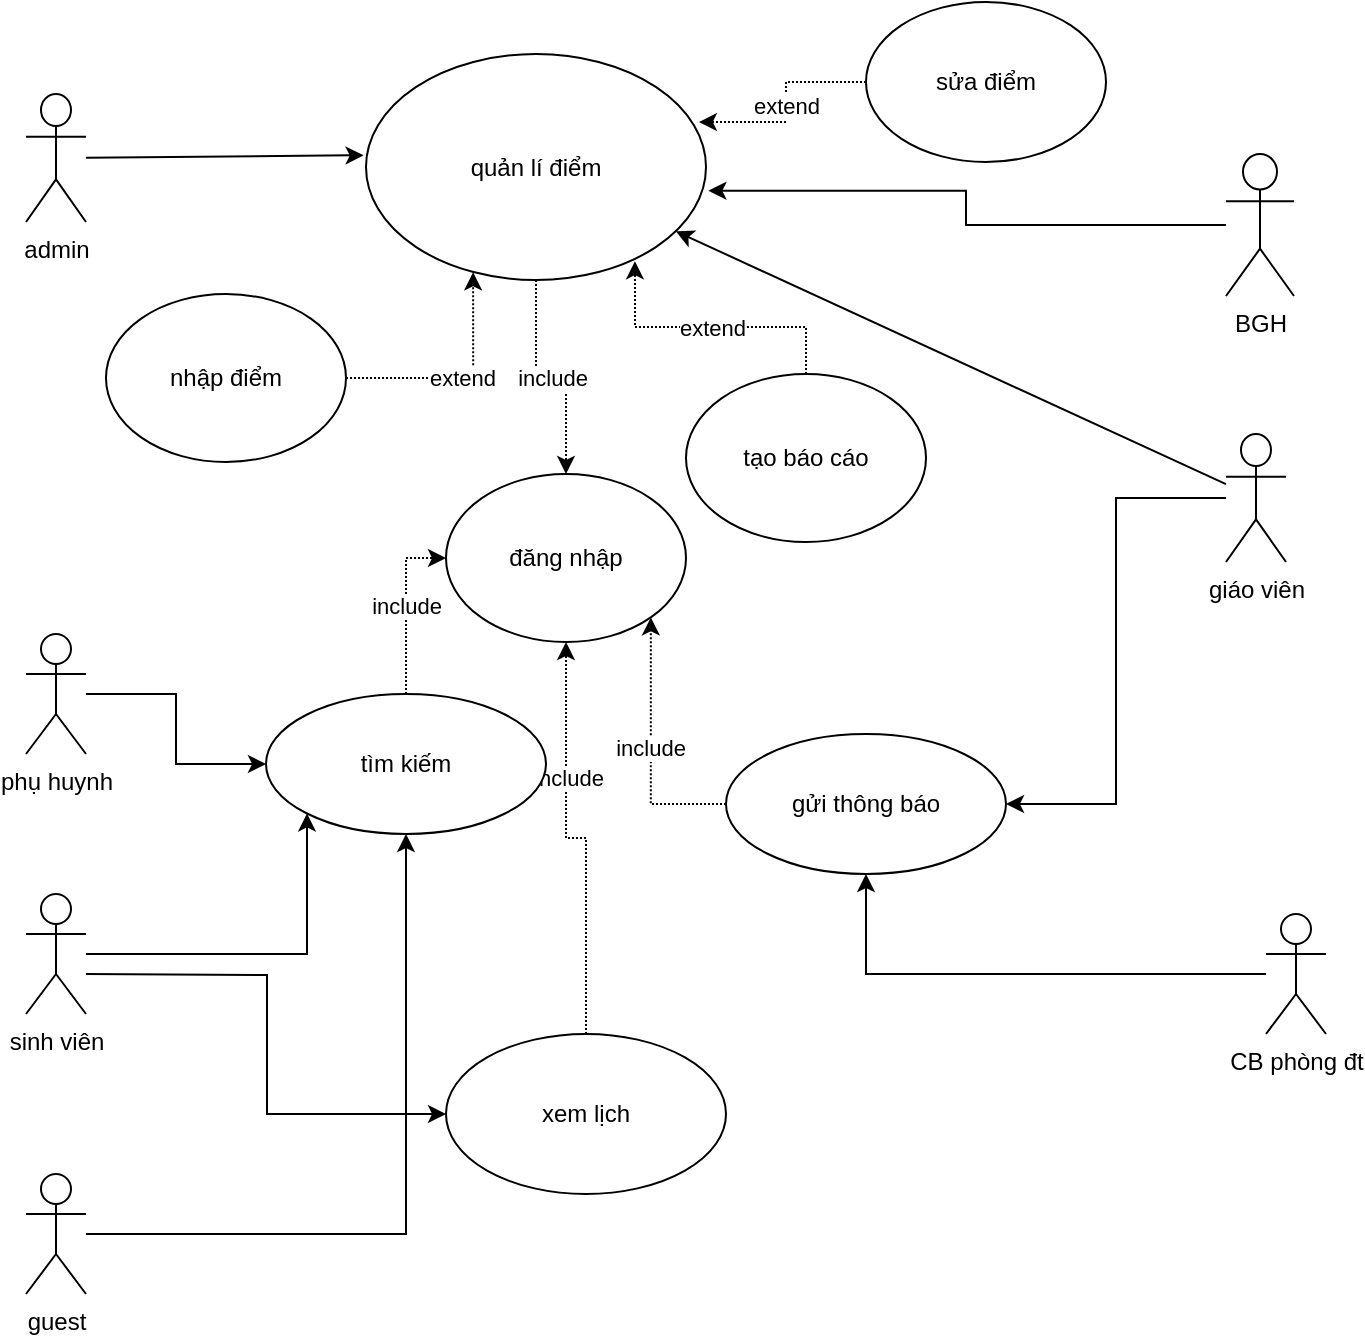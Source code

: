 <mxfile version="21.8.1" type="device">
  <diagram name="Trang-1" id="-3vX8ksDVOqcYZO1HRlX">
    <mxGraphModel dx="1290" dy="534" grid="1" gridSize="10" guides="1" tooltips="1" connect="1" arrows="1" fold="1" page="1" pageScale="1" pageWidth="827" pageHeight="1169" math="0" shadow="0">
      <root>
        <mxCell id="0" />
        <mxCell id="1" parent="0" />
        <mxCell id="S-uWY9ZT7ELeKDSGIONx-1" value="admin" style="shape=umlActor;verticalLabelPosition=bottom;verticalAlign=top;html=1;outlineConnect=0;" vertex="1" parent="1">
          <mxGeometry x="120" y="160" width="30" height="64" as="geometry" />
        </mxCell>
        <mxCell id="S-uWY9ZT7ELeKDSGIONx-3" value="giáo viên" style="shape=umlActor;verticalLabelPosition=bottom;verticalAlign=top;html=1;outlineConnect=0;" vertex="1" parent="1">
          <mxGeometry x="720" y="330" width="30" height="64" as="geometry" />
        </mxCell>
        <mxCell id="S-uWY9ZT7ELeKDSGIONx-65" value="include" style="edgeStyle=orthogonalEdgeStyle;rounded=0;orthogonalLoop=1;jettySize=auto;html=1;entryX=0.5;entryY=0;entryDx=0;entryDy=0;dashed=1;dashPattern=1 1;" edge="1" parent="1" source="S-uWY9ZT7ELeKDSGIONx-5" target="S-uWY9ZT7ELeKDSGIONx-6">
          <mxGeometry relative="1" as="geometry" />
        </mxCell>
        <mxCell id="S-uWY9ZT7ELeKDSGIONx-5" value="quản lí điểm" style="ellipse;whiteSpace=wrap;html=1;" vertex="1" parent="1">
          <mxGeometry x="290" y="140" width="170" height="113" as="geometry" />
        </mxCell>
        <mxCell id="S-uWY9ZT7ELeKDSGIONx-6" value="đăng nhập" style="ellipse;whiteSpace=wrap;html=1;" vertex="1" parent="1">
          <mxGeometry x="330" y="350" width="120" height="84" as="geometry" />
        </mxCell>
        <mxCell id="S-uWY9ZT7ELeKDSGIONx-7" value="nhập điểm" style="ellipse;whiteSpace=wrap;html=1;" vertex="1" parent="1">
          <mxGeometry x="160" y="260" width="120" height="84" as="geometry" />
        </mxCell>
        <mxCell id="S-uWY9ZT7ELeKDSGIONx-8" value="sửa điểm" style="ellipse;whiteSpace=wrap;html=1;" vertex="1" parent="1">
          <mxGeometry x="540" y="114" width="120" height="80" as="geometry" />
        </mxCell>
        <mxCell id="S-uWY9ZT7ELeKDSGIONx-9" value="tạo báo cáo" style="ellipse;whiteSpace=wrap;html=1;" vertex="1" parent="1">
          <mxGeometry x="450" y="300" width="120" height="84" as="geometry" />
        </mxCell>
        <mxCell id="S-uWY9ZT7ELeKDSGIONx-10" value="" style="endArrow=classic;html=1;rounded=0;entryX=-0.007;entryY=0.448;entryDx=0;entryDy=0;entryPerimeter=0;" edge="1" parent="1" source="S-uWY9ZT7ELeKDSGIONx-1" target="S-uWY9ZT7ELeKDSGIONx-5">
          <mxGeometry width="50" height="50" relative="1" as="geometry">
            <mxPoint x="170" y="170" as="sourcePoint" />
            <mxPoint x="260" y="160" as="targetPoint" />
          </mxGeometry>
        </mxCell>
        <mxCell id="S-uWY9ZT7ELeKDSGIONx-11" value="" style="endArrow=classic;html=1;rounded=0;" edge="1" parent="1" source="S-uWY9ZT7ELeKDSGIONx-3" target="S-uWY9ZT7ELeKDSGIONx-5">
          <mxGeometry width="50" height="50" relative="1" as="geometry">
            <mxPoint x="170" y="339" as="sourcePoint" />
            <mxPoint x="288" y="339" as="targetPoint" />
          </mxGeometry>
        </mxCell>
        <mxCell id="S-uWY9ZT7ELeKDSGIONx-51" style="edgeStyle=orthogonalEdgeStyle;rounded=0;orthogonalLoop=1;jettySize=auto;html=1;entryX=0;entryY=0.5;entryDx=0;entryDy=0;" edge="1" parent="1" source="S-uWY9ZT7ELeKDSGIONx-35" target="S-uWY9ZT7ELeKDSGIONx-40">
          <mxGeometry relative="1" as="geometry" />
        </mxCell>
        <mxCell id="S-uWY9ZT7ELeKDSGIONx-35" value="phụ huynh" style="shape=umlActor;verticalLabelPosition=bottom;verticalAlign=top;html=1;" vertex="1" parent="1">
          <mxGeometry x="120" y="430" width="30" height="60" as="geometry" />
        </mxCell>
        <mxCell id="S-uWY9ZT7ELeKDSGIONx-52" style="edgeStyle=orthogonalEdgeStyle;rounded=0;orthogonalLoop=1;jettySize=auto;html=1;entryX=0;entryY=1;entryDx=0;entryDy=0;" edge="1" parent="1" source="S-uWY9ZT7ELeKDSGIONx-36" target="S-uWY9ZT7ELeKDSGIONx-40">
          <mxGeometry relative="1" as="geometry" />
        </mxCell>
        <mxCell id="S-uWY9ZT7ELeKDSGIONx-60" style="edgeStyle=orthogonalEdgeStyle;rounded=0;orthogonalLoop=1;jettySize=auto;html=1;entryX=0;entryY=0.5;entryDx=0;entryDy=0;" edge="1" parent="1" target="S-uWY9ZT7ELeKDSGIONx-42">
          <mxGeometry relative="1" as="geometry">
            <mxPoint x="150" y="600" as="sourcePoint" />
          </mxGeometry>
        </mxCell>
        <mxCell id="S-uWY9ZT7ELeKDSGIONx-36" value="sinh viên" style="shape=umlActor;verticalLabelPosition=bottom;verticalAlign=top;html=1;" vertex="1" parent="1">
          <mxGeometry x="120" y="560" width="30" height="60" as="geometry" />
        </mxCell>
        <mxCell id="S-uWY9ZT7ELeKDSGIONx-54" style="edgeStyle=orthogonalEdgeStyle;rounded=0;orthogonalLoop=1;jettySize=auto;html=1;entryX=0.5;entryY=1;entryDx=0;entryDy=0;" edge="1" parent="1" source="S-uWY9ZT7ELeKDSGIONx-37" target="S-uWY9ZT7ELeKDSGIONx-40">
          <mxGeometry relative="1" as="geometry" />
        </mxCell>
        <mxCell id="S-uWY9ZT7ELeKDSGIONx-37" value="guest" style="shape=umlActor;verticalLabelPosition=bottom;verticalAlign=top;html=1;" vertex="1" parent="1">
          <mxGeometry x="120" y="700" width="30" height="60" as="geometry" />
        </mxCell>
        <mxCell id="S-uWY9ZT7ELeKDSGIONx-38" value="BGH" style="shape=umlActor;verticalLabelPosition=bottom;verticalAlign=top;html=1;" vertex="1" parent="1">
          <mxGeometry x="720" y="190" width="34" height="71" as="geometry" />
        </mxCell>
        <mxCell id="S-uWY9ZT7ELeKDSGIONx-39" value="CB phòng đt" style="shape=umlActor;verticalLabelPosition=bottom;verticalAlign=top;html=1;" vertex="1" parent="1">
          <mxGeometry x="740" y="570" width="30" height="60" as="geometry" />
        </mxCell>
        <mxCell id="S-uWY9ZT7ELeKDSGIONx-48" value="include" style="edgeStyle=orthogonalEdgeStyle;rounded=0;orthogonalLoop=1;jettySize=auto;html=1;exitX=0.5;exitY=0;exitDx=0;exitDy=0;entryX=0;entryY=0.5;entryDx=0;entryDy=0;dashed=1;dashPattern=1 1;" edge="1" parent="1" source="S-uWY9ZT7ELeKDSGIONx-40" target="S-uWY9ZT7ELeKDSGIONx-6">
          <mxGeometry relative="1" as="geometry" />
        </mxCell>
        <mxCell id="S-uWY9ZT7ELeKDSGIONx-41" value="gửi thông báo" style="ellipse;whiteSpace=wrap;html=1;" vertex="1" parent="1">
          <mxGeometry x="470" y="480" width="140" height="70" as="geometry" />
        </mxCell>
        <mxCell id="S-uWY9ZT7ELeKDSGIONx-61" style="edgeStyle=orthogonalEdgeStyle;rounded=0;orthogonalLoop=1;jettySize=auto;html=1;dashed=1;dashPattern=1 1;" edge="1" parent="1" source="S-uWY9ZT7ELeKDSGIONx-42" target="S-uWY9ZT7ELeKDSGIONx-6">
          <mxGeometry relative="1" as="geometry" />
        </mxCell>
        <mxCell id="S-uWY9ZT7ELeKDSGIONx-62" value="include" style="edgeLabel;html=1;align=center;verticalAlign=middle;resizable=0;points=[];" vertex="1" connectable="0" parent="S-uWY9ZT7ELeKDSGIONx-61">
          <mxGeometry x="0.345" y="-1" relative="1" as="geometry">
            <mxPoint as="offset" />
          </mxGeometry>
        </mxCell>
        <mxCell id="S-uWY9ZT7ELeKDSGIONx-42" value="xem lịch" style="ellipse;whiteSpace=wrap;html=1;" vertex="1" parent="1">
          <mxGeometry x="330" y="630" width="140" height="80" as="geometry" />
        </mxCell>
        <mxCell id="S-uWY9ZT7ELeKDSGIONx-47" value="include" style="edgeStyle=orthogonalEdgeStyle;rounded=0;orthogonalLoop=1;jettySize=auto;html=1;entryX=1;entryY=1;entryDx=0;entryDy=0;dashed=1;dashPattern=1 1;" edge="1" parent="1" source="S-uWY9ZT7ELeKDSGIONx-41" target="S-uWY9ZT7ELeKDSGIONx-6">
          <mxGeometry relative="1" as="geometry" />
        </mxCell>
        <mxCell id="S-uWY9ZT7ELeKDSGIONx-50" style="edgeStyle=orthogonalEdgeStyle;rounded=0;orthogonalLoop=1;jettySize=auto;html=1;entryX=1;entryY=0.5;entryDx=0;entryDy=0;" edge="1" parent="1" source="S-uWY9ZT7ELeKDSGIONx-3" target="S-uWY9ZT7ELeKDSGIONx-41">
          <mxGeometry relative="1" as="geometry" />
        </mxCell>
        <mxCell id="S-uWY9ZT7ELeKDSGIONx-56" style="edgeStyle=orthogonalEdgeStyle;rounded=0;orthogonalLoop=1;jettySize=auto;html=1;entryX=1.007;entryY=0.605;entryDx=0;entryDy=0;entryPerimeter=0;" edge="1" parent="1" source="S-uWY9ZT7ELeKDSGIONx-38" target="S-uWY9ZT7ELeKDSGIONx-5">
          <mxGeometry relative="1" as="geometry" />
        </mxCell>
        <mxCell id="S-uWY9ZT7ELeKDSGIONx-57" style="edgeStyle=orthogonalEdgeStyle;rounded=0;orthogonalLoop=1;jettySize=auto;html=1;entryX=0.5;entryY=1;entryDx=0;entryDy=0;" edge="1" parent="1" source="S-uWY9ZT7ELeKDSGIONx-39" target="S-uWY9ZT7ELeKDSGIONx-41">
          <mxGeometry relative="1" as="geometry" />
        </mxCell>
        <mxCell id="S-uWY9ZT7ELeKDSGIONx-40" value="tìm kiếm" style="ellipse;whiteSpace=wrap;html=1;" vertex="1" parent="1">
          <mxGeometry x="240" y="460" width="140" height="70" as="geometry" />
        </mxCell>
        <mxCell id="S-uWY9ZT7ELeKDSGIONx-64" value="extend" style="edgeStyle=orthogonalEdgeStyle;rounded=0;orthogonalLoop=1;jettySize=auto;html=1;entryX=0.315;entryY=0.966;entryDx=0;entryDy=0;entryPerimeter=0;dashed=1;dashPattern=1 1;" edge="1" parent="1" source="S-uWY9ZT7ELeKDSGIONx-7" target="S-uWY9ZT7ELeKDSGIONx-5">
          <mxGeometry relative="1" as="geometry" />
        </mxCell>
        <mxCell id="S-uWY9ZT7ELeKDSGIONx-66" value="extend" style="edgeStyle=orthogonalEdgeStyle;rounded=0;orthogonalLoop=1;jettySize=auto;html=1;entryX=0.791;entryY=0.917;entryDx=0;entryDy=0;entryPerimeter=0;dashed=1;dashPattern=1 1;" edge="1" parent="1" source="S-uWY9ZT7ELeKDSGIONx-9" target="S-uWY9ZT7ELeKDSGIONx-5">
          <mxGeometry relative="1" as="geometry" />
        </mxCell>
        <mxCell id="S-uWY9ZT7ELeKDSGIONx-67" value="extend" style="edgeStyle=orthogonalEdgeStyle;rounded=0;orthogonalLoop=1;jettySize=auto;html=1;entryX=0.979;entryY=0.301;entryDx=0;entryDy=0;entryPerimeter=0;dashed=1;dashPattern=1 1;" edge="1" parent="1" source="S-uWY9ZT7ELeKDSGIONx-8" target="S-uWY9ZT7ELeKDSGIONx-5">
          <mxGeometry relative="1" as="geometry" />
        </mxCell>
      </root>
    </mxGraphModel>
  </diagram>
</mxfile>

